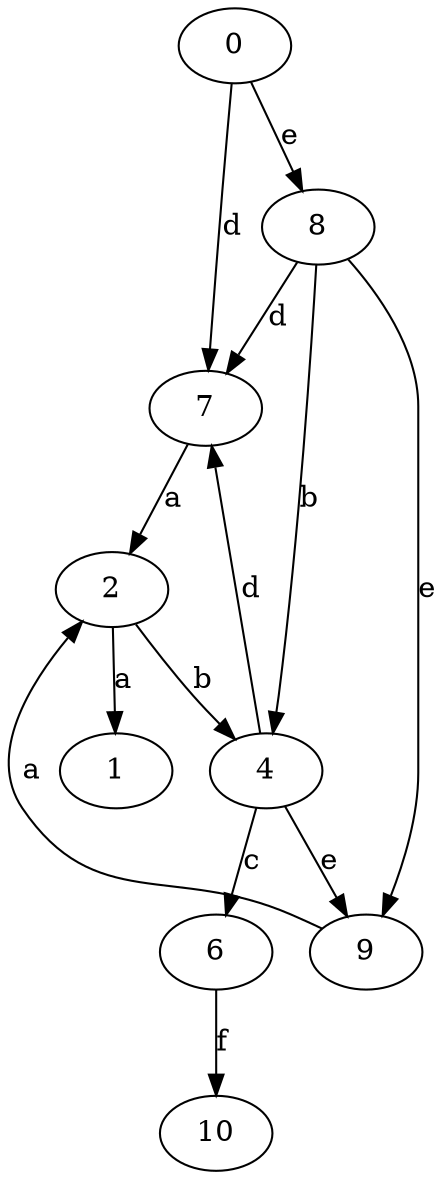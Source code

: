 strict digraph  {
0;
1;
2;
4;
6;
7;
8;
9;
10;
0 -> 7  [label=d];
0 -> 8  [label=e];
2 -> 1  [label=a];
2 -> 4  [label=b];
4 -> 6  [label=c];
4 -> 7  [label=d];
4 -> 9  [label=e];
6 -> 10  [label=f];
7 -> 2  [label=a];
8 -> 4  [label=b];
8 -> 7  [label=d];
8 -> 9  [label=e];
9 -> 2  [label=a];
}
